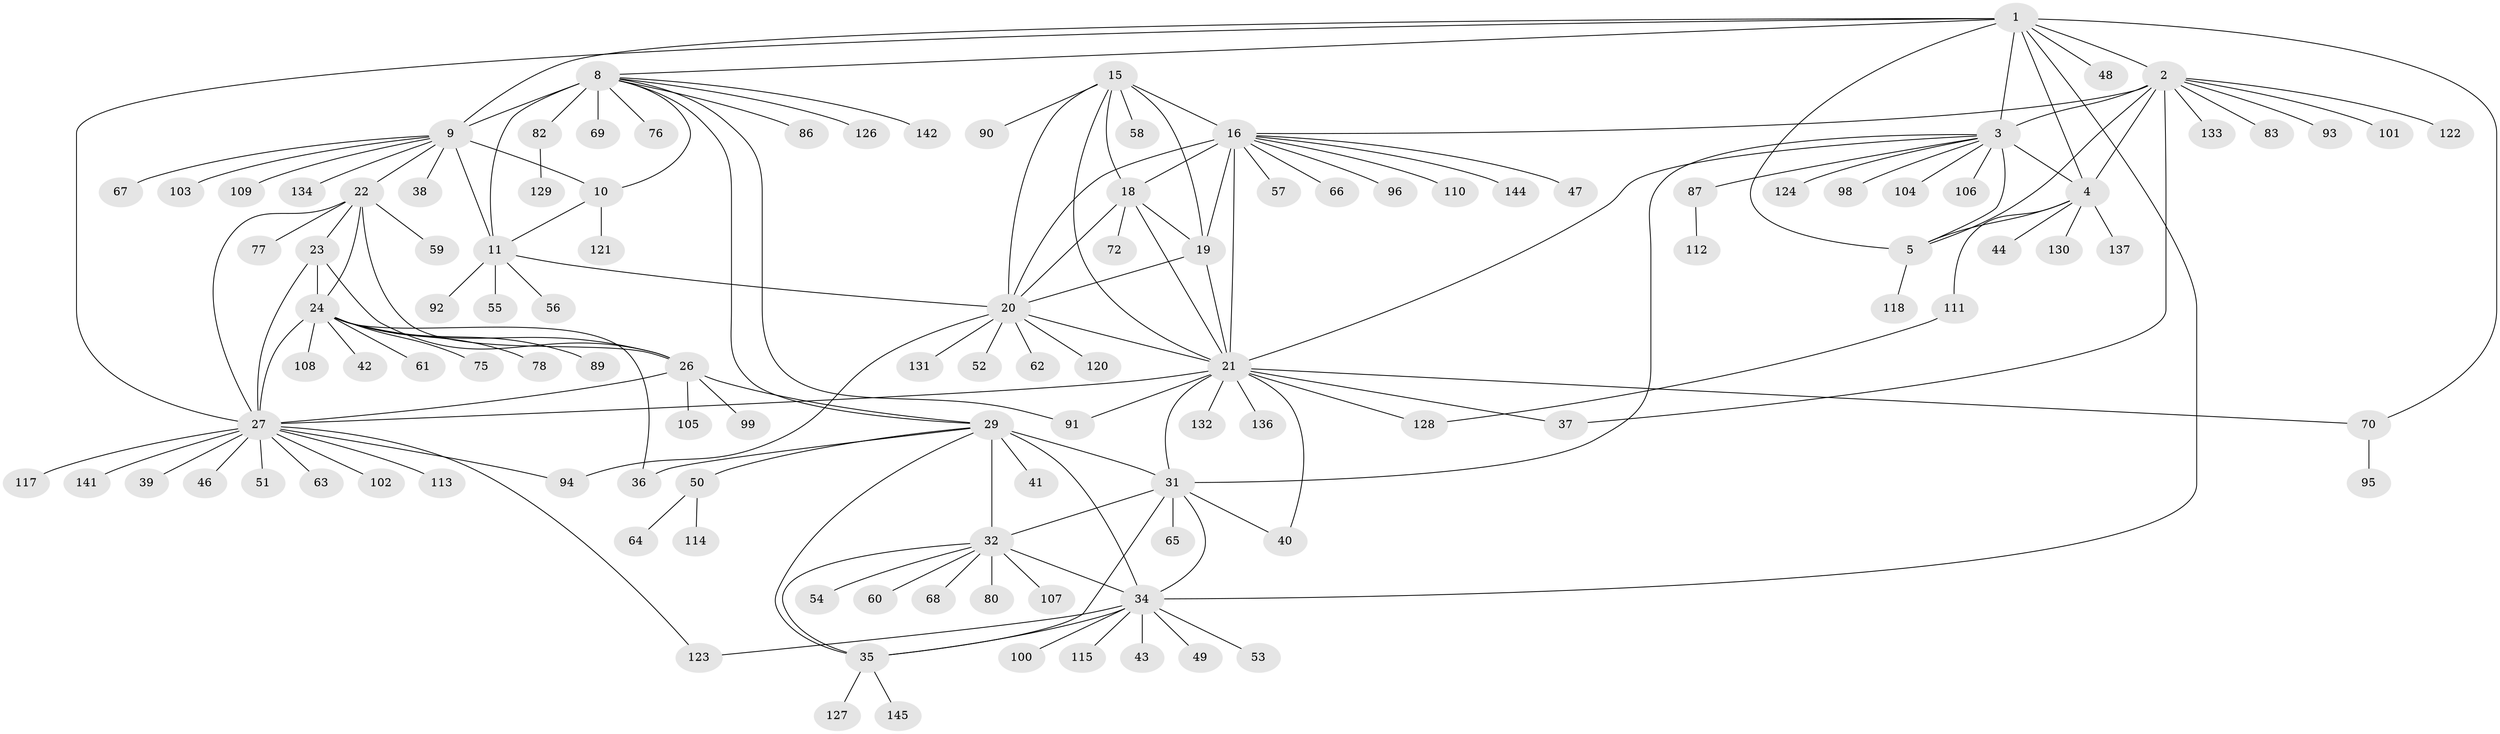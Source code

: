 // Generated by graph-tools (version 1.1) at 2025/24/03/03/25 07:24:12]
// undirected, 117 vertices, 164 edges
graph export_dot {
graph [start="1"]
  node [color=gray90,style=filled];
  1 [super="+85"];
  2 [super="+7"];
  3 [super="+6"];
  4 [super="+73"];
  5 [super="+125"];
  8 [super="+13"];
  9 [super="+14"];
  10 [super="+71"];
  11 [super="+12"];
  15 [super="+143"];
  16 [super="+17"];
  18;
  19;
  20 [super="+84"];
  21 [super="+79"];
  22 [super="+88"];
  23 [super="+74"];
  24 [super="+25"];
  26 [super="+81"];
  27 [super="+28"];
  29 [super="+30"];
  31 [super="+33"];
  32 [super="+45"];
  34 [super="+97"];
  35;
  36;
  37;
  38;
  39;
  40 [super="+135"];
  41;
  42;
  43;
  44;
  46;
  47;
  48;
  49;
  50 [super="+116"];
  51;
  52;
  53;
  54;
  55;
  56;
  57;
  58 [super="+138"];
  59;
  60;
  61;
  62;
  63;
  64;
  65;
  66;
  67;
  68;
  69 [super="+119"];
  70;
  72;
  75;
  76;
  77;
  78;
  80;
  82;
  83;
  86;
  87;
  89;
  90;
  91;
  92;
  93;
  94;
  95;
  96;
  98;
  99;
  100;
  101;
  102;
  103;
  104;
  105;
  106;
  107;
  108;
  109;
  110;
  111;
  112 [super="+140"];
  113;
  114;
  115;
  117 [super="+139"];
  118;
  120;
  121;
  122;
  123;
  124;
  126;
  127;
  128;
  129;
  130;
  131;
  132;
  133;
  134;
  136;
  137;
  141;
  142;
  144;
  145;
  1 -- 2 [weight=2];
  1 -- 3 [weight=2];
  1 -- 4;
  1 -- 5;
  1 -- 27;
  1 -- 48;
  1 -- 70;
  1 -- 34;
  1 -- 9;
  1 -- 8;
  2 -- 3 [weight=4];
  2 -- 4 [weight=2];
  2 -- 5 [weight=2];
  2 -- 16;
  2 -- 37;
  2 -- 83;
  2 -- 133;
  2 -- 101;
  2 -- 122;
  2 -- 93;
  3 -- 4 [weight=2];
  3 -- 5 [weight=2];
  3 -- 98;
  3 -- 104;
  3 -- 106;
  3 -- 21;
  3 -- 87;
  3 -- 124;
  3 -- 31;
  4 -- 5;
  4 -- 44;
  4 -- 111;
  4 -- 130;
  4 -- 137;
  5 -- 118;
  8 -- 9 [weight=4];
  8 -- 10 [weight=2];
  8 -- 11 [weight=4];
  8 -- 69;
  8 -- 82;
  8 -- 86;
  8 -- 91;
  8 -- 142;
  8 -- 76;
  8 -- 29;
  8 -- 126;
  9 -- 10 [weight=2];
  9 -- 11 [weight=4];
  9 -- 22;
  9 -- 38;
  9 -- 67;
  9 -- 134;
  9 -- 103;
  9 -- 109;
  10 -- 11 [weight=2];
  10 -- 121;
  11 -- 20;
  11 -- 55;
  11 -- 56;
  11 -- 92;
  15 -- 16 [weight=2];
  15 -- 18;
  15 -- 19;
  15 -- 20;
  15 -- 21;
  15 -- 58;
  15 -- 90;
  16 -- 18 [weight=2];
  16 -- 19 [weight=2];
  16 -- 20 [weight=2];
  16 -- 21 [weight=2];
  16 -- 47;
  16 -- 66;
  16 -- 110;
  16 -- 144;
  16 -- 96;
  16 -- 57;
  18 -- 19;
  18 -- 20;
  18 -- 21;
  18 -- 72;
  19 -- 20;
  19 -- 21;
  20 -- 21;
  20 -- 52;
  20 -- 62;
  20 -- 131;
  20 -- 120;
  20 -- 94;
  21 -- 31;
  21 -- 37;
  21 -- 70;
  21 -- 128;
  21 -- 132;
  21 -- 136;
  21 -- 27;
  21 -- 40;
  21 -- 91;
  22 -- 23;
  22 -- 24 [weight=2];
  22 -- 26;
  22 -- 27 [weight=2];
  22 -- 59;
  22 -- 77;
  23 -- 24 [weight=2];
  23 -- 26;
  23 -- 27 [weight=2];
  24 -- 26 [weight=2];
  24 -- 27 [weight=4];
  24 -- 36;
  24 -- 78;
  24 -- 89;
  24 -- 42;
  24 -- 75;
  24 -- 108;
  24 -- 61;
  26 -- 27 [weight=2];
  26 -- 29;
  26 -- 99;
  26 -- 105;
  27 -- 113;
  27 -- 123;
  27 -- 141;
  27 -- 102;
  27 -- 39;
  27 -- 46;
  27 -- 51;
  27 -- 117;
  27 -- 94;
  27 -- 63;
  29 -- 31 [weight=4];
  29 -- 32 [weight=2];
  29 -- 34 [weight=2];
  29 -- 35 [weight=2];
  29 -- 41;
  29 -- 50;
  29 -- 36;
  31 -- 32 [weight=2];
  31 -- 34 [weight=2];
  31 -- 35 [weight=2];
  31 -- 40;
  31 -- 65;
  32 -- 34;
  32 -- 35;
  32 -- 54;
  32 -- 60;
  32 -- 68;
  32 -- 80;
  32 -- 107;
  34 -- 35;
  34 -- 43;
  34 -- 49;
  34 -- 53;
  34 -- 100;
  34 -- 115;
  34 -- 123;
  35 -- 127;
  35 -- 145;
  50 -- 64;
  50 -- 114;
  70 -- 95;
  82 -- 129;
  87 -- 112;
  111 -- 128;
}
